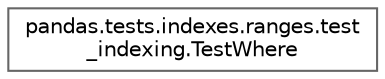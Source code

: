 digraph "Graphical Class Hierarchy"
{
 // LATEX_PDF_SIZE
  bgcolor="transparent";
  edge [fontname=Helvetica,fontsize=10,labelfontname=Helvetica,labelfontsize=10];
  node [fontname=Helvetica,fontsize=10,shape=box,height=0.2,width=0.4];
  rankdir="LR";
  Node0 [id="Node000000",label="pandas.tests.indexes.ranges.test\l_indexing.TestWhere",height=0.2,width=0.4,color="grey40", fillcolor="white", style="filled",URL="$d5/d69/classpandas_1_1tests_1_1indexes_1_1ranges_1_1test__indexing_1_1TestWhere.html",tooltip=" "];
}
